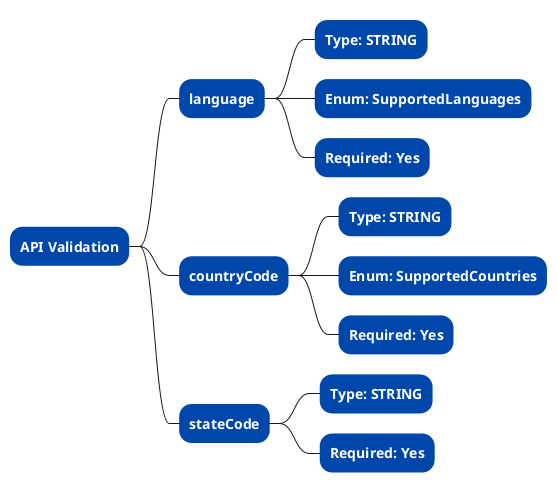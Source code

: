 @startmindmap API Validation
skinparam node {
    BackgroundColor #0047AB
    FontColor #FFFFFF
    BorderColor #0047AB
    BorderThickness 1
    FontStyle bold
}
* API Validation
** language
*** Type: STRING
*** Enum: SupportedLanguages
*** Required: Yes
** countryCode
*** Type: STRING
*** Enum: SupportedCountries
*** Required: Yes
** stateCode
*** Type: STRING
*** Required: Yes
@endmindmap